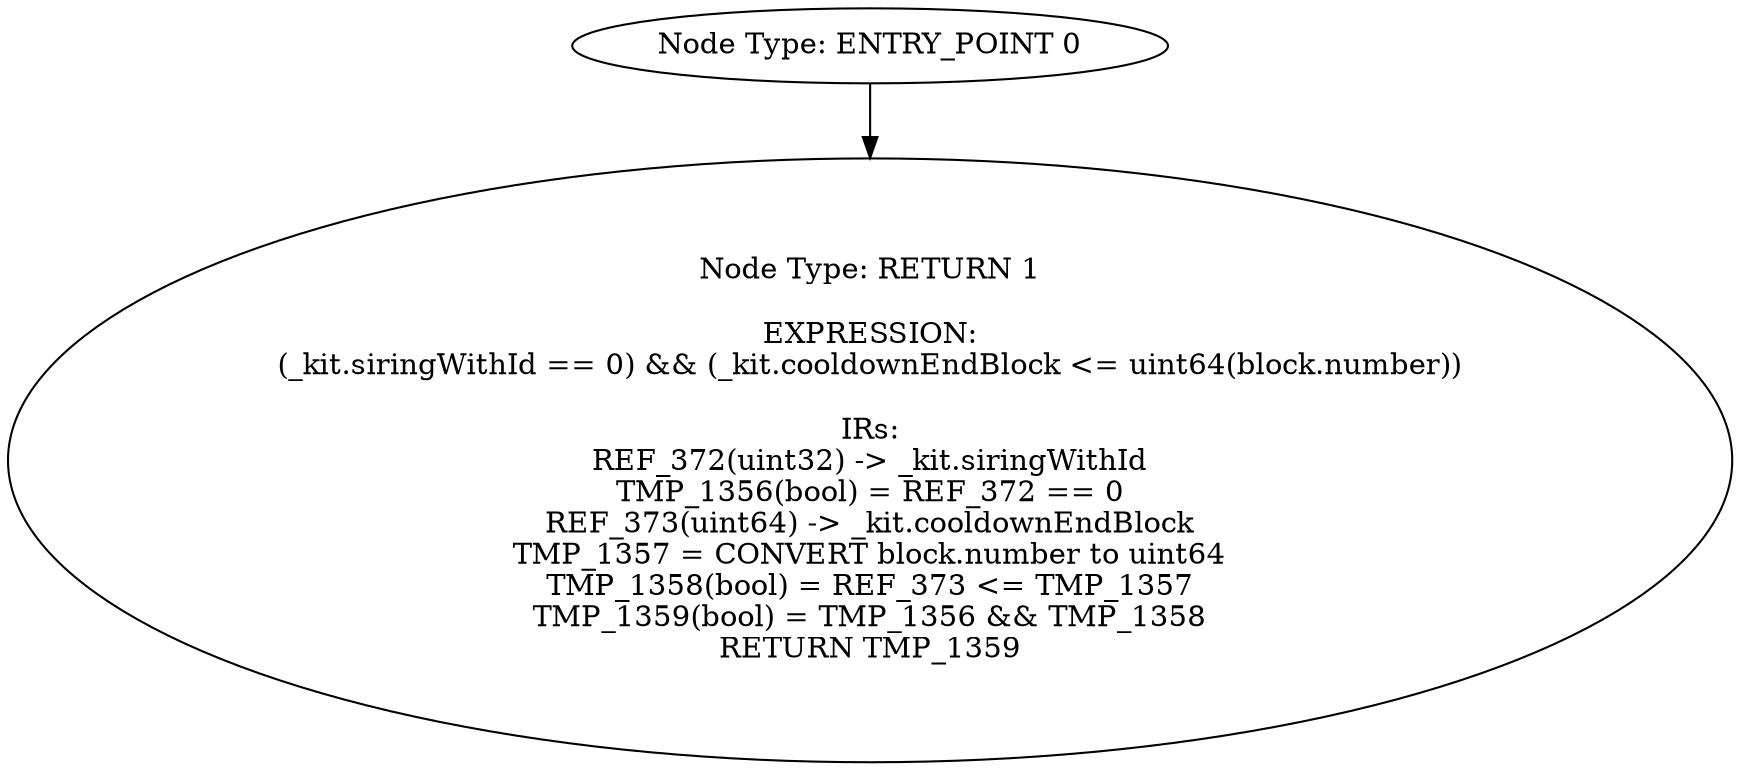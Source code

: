 digraph{
0[label="Node Type: ENTRY_POINT 0
"];
0->1;
1[label="Node Type: RETURN 1

EXPRESSION:
(_kit.siringWithId == 0) && (_kit.cooldownEndBlock <= uint64(block.number))

IRs:
REF_372(uint32) -> _kit.siringWithId
TMP_1356(bool) = REF_372 == 0
REF_373(uint64) -> _kit.cooldownEndBlock
TMP_1357 = CONVERT block.number to uint64
TMP_1358(bool) = REF_373 <= TMP_1357
TMP_1359(bool) = TMP_1356 && TMP_1358
RETURN TMP_1359"];
}

